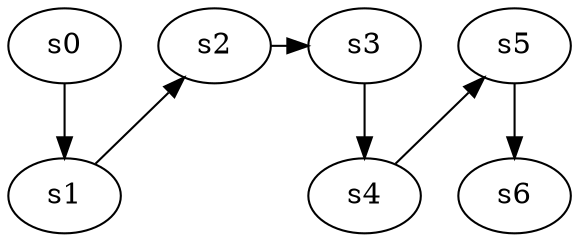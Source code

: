 digraph game_0019_chain_7 {
    s0 [name="s0", player=0];
    s1 [name="s1", player=1, target=1];
    s2 [name="s2", player=0, target=1];
    s3 [name="s3", player=1];
    s4 [name="s4", player=0];
    s5 [name="s5", player=1];
    s6 [name="s6", player=0];

    s0 -> s1;
    s1 -> s2 [constraint="time % 3 == 1"];
    s2 -> s3 [constraint="time == 1 || time == 7 || time == 15"];
    s3 -> s4;
    s4 -> s5 [constraint="time % 3 == 0"];
    s5 -> s6;
}
